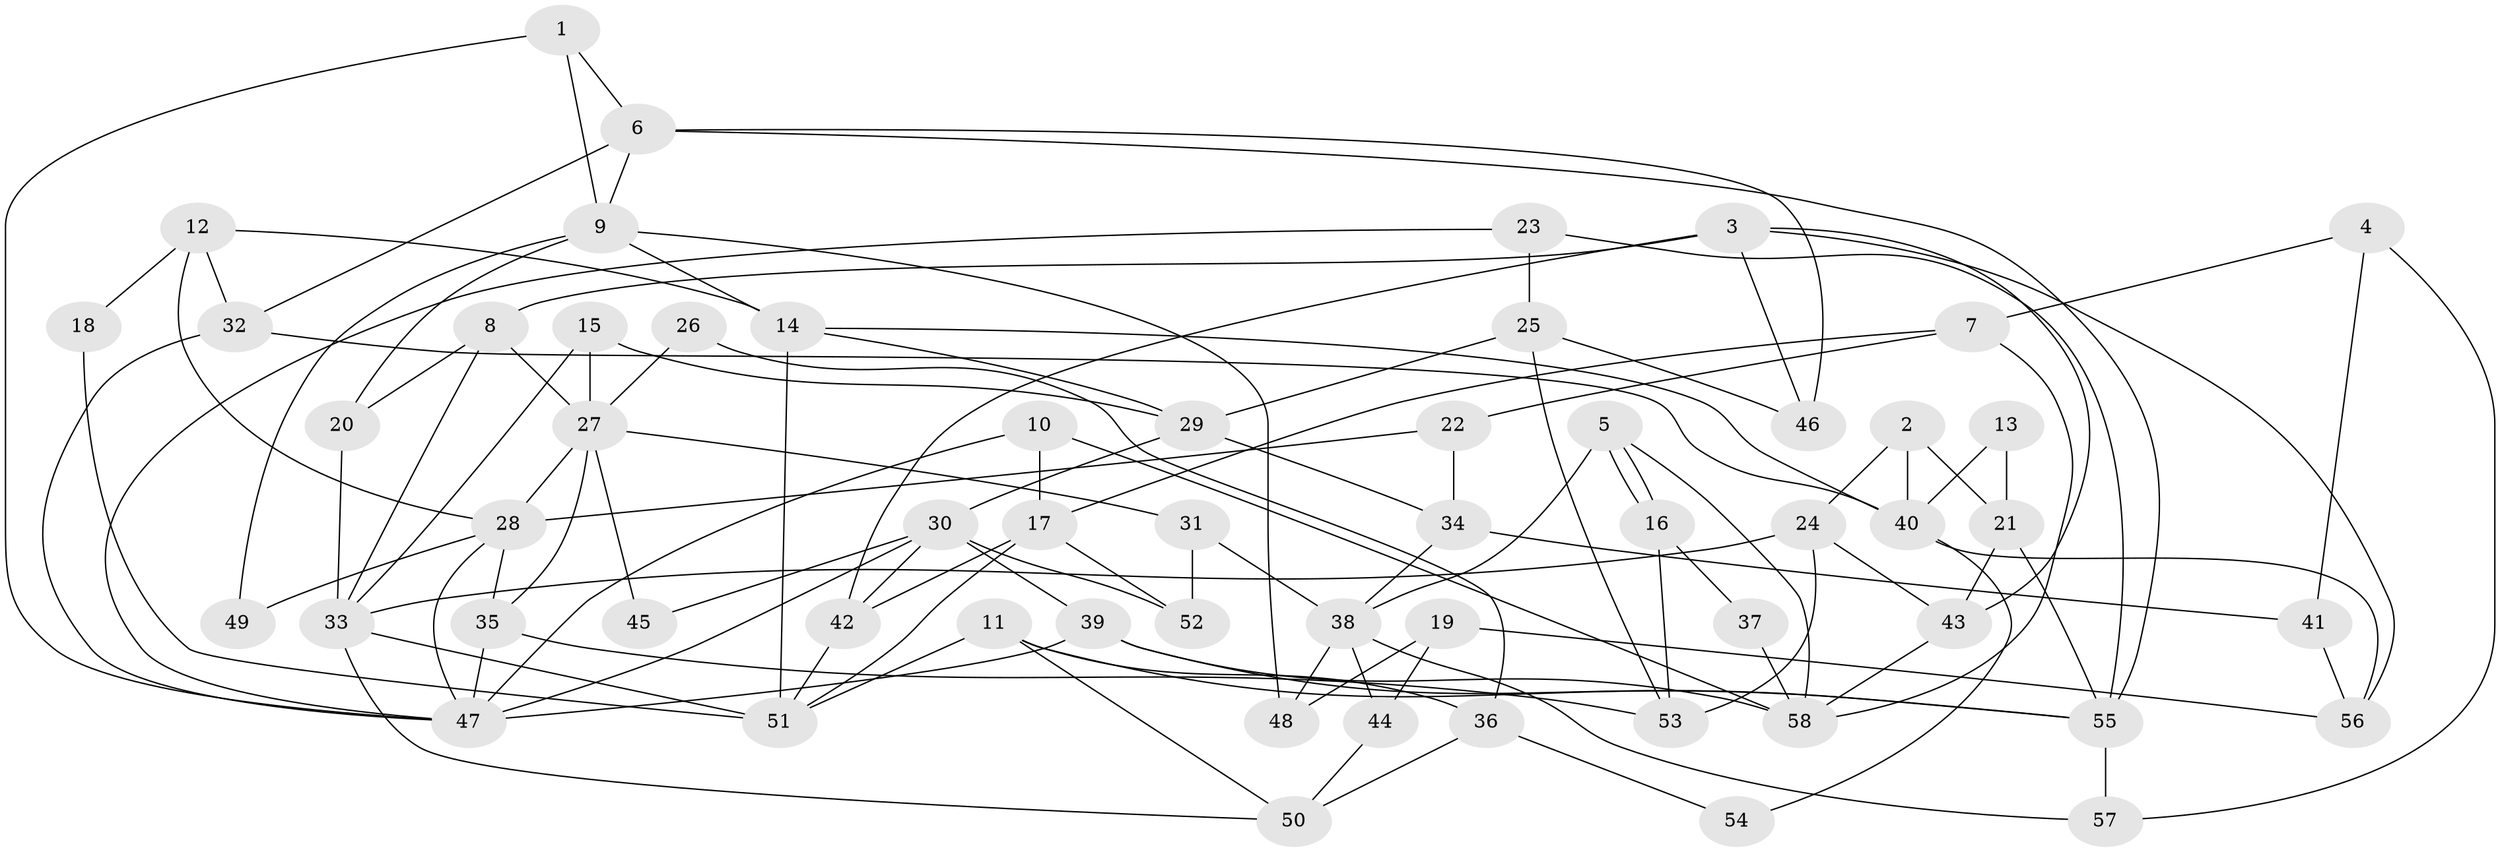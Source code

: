 // Generated by graph-tools (version 1.1) at 2025/36/03/09/25 02:36:05]
// undirected, 58 vertices, 116 edges
graph export_dot {
graph [start="1"]
  node [color=gray90,style=filled];
  1;
  2;
  3;
  4;
  5;
  6;
  7;
  8;
  9;
  10;
  11;
  12;
  13;
  14;
  15;
  16;
  17;
  18;
  19;
  20;
  21;
  22;
  23;
  24;
  25;
  26;
  27;
  28;
  29;
  30;
  31;
  32;
  33;
  34;
  35;
  36;
  37;
  38;
  39;
  40;
  41;
  42;
  43;
  44;
  45;
  46;
  47;
  48;
  49;
  50;
  51;
  52;
  53;
  54;
  55;
  56;
  57;
  58;
  1 -- 9;
  1 -- 47;
  1 -- 6;
  2 -- 24;
  2 -- 40;
  2 -- 21;
  3 -- 46;
  3 -- 8;
  3 -- 42;
  3 -- 43;
  3 -- 56;
  4 -- 7;
  4 -- 57;
  4 -- 41;
  5 -- 16;
  5 -- 16;
  5 -- 58;
  5 -- 38;
  6 -- 32;
  6 -- 9;
  6 -- 46;
  6 -- 55;
  7 -- 17;
  7 -- 58;
  7 -- 22;
  8 -- 33;
  8 -- 27;
  8 -- 20;
  9 -- 14;
  9 -- 20;
  9 -- 48;
  9 -- 49;
  10 -- 58;
  10 -- 47;
  10 -- 17;
  11 -- 55;
  11 -- 51;
  11 -- 36;
  11 -- 50;
  12 -- 28;
  12 -- 32;
  12 -- 14;
  12 -- 18;
  13 -- 40;
  13 -- 21;
  14 -- 29;
  14 -- 40;
  14 -- 51;
  15 -- 29;
  15 -- 33;
  15 -- 27;
  16 -- 53;
  16 -- 37;
  17 -- 42;
  17 -- 51;
  17 -- 52;
  18 -- 51;
  19 -- 56;
  19 -- 48;
  19 -- 44;
  20 -- 33;
  21 -- 43;
  21 -- 55;
  22 -- 28;
  22 -- 34;
  23 -- 55;
  23 -- 47;
  23 -- 25;
  24 -- 53;
  24 -- 33;
  24 -- 43;
  25 -- 29;
  25 -- 46;
  25 -- 53;
  26 -- 27;
  26 -- 36;
  27 -- 31;
  27 -- 28;
  27 -- 35;
  27 -- 45;
  28 -- 35;
  28 -- 47;
  28 -- 49;
  29 -- 30;
  29 -- 34;
  30 -- 39;
  30 -- 42;
  30 -- 45;
  30 -- 47;
  30 -- 52;
  31 -- 52;
  31 -- 38;
  32 -- 40;
  32 -- 47;
  33 -- 51;
  33 -- 50;
  34 -- 38;
  34 -- 41;
  35 -- 47;
  35 -- 53;
  36 -- 50;
  36 -- 54;
  37 -- 58;
  38 -- 44;
  38 -- 48;
  38 -- 57;
  39 -- 55;
  39 -- 47;
  39 -- 58;
  40 -- 56;
  40 -- 54;
  41 -- 56;
  42 -- 51;
  43 -- 58;
  44 -- 50;
  55 -- 57;
}
